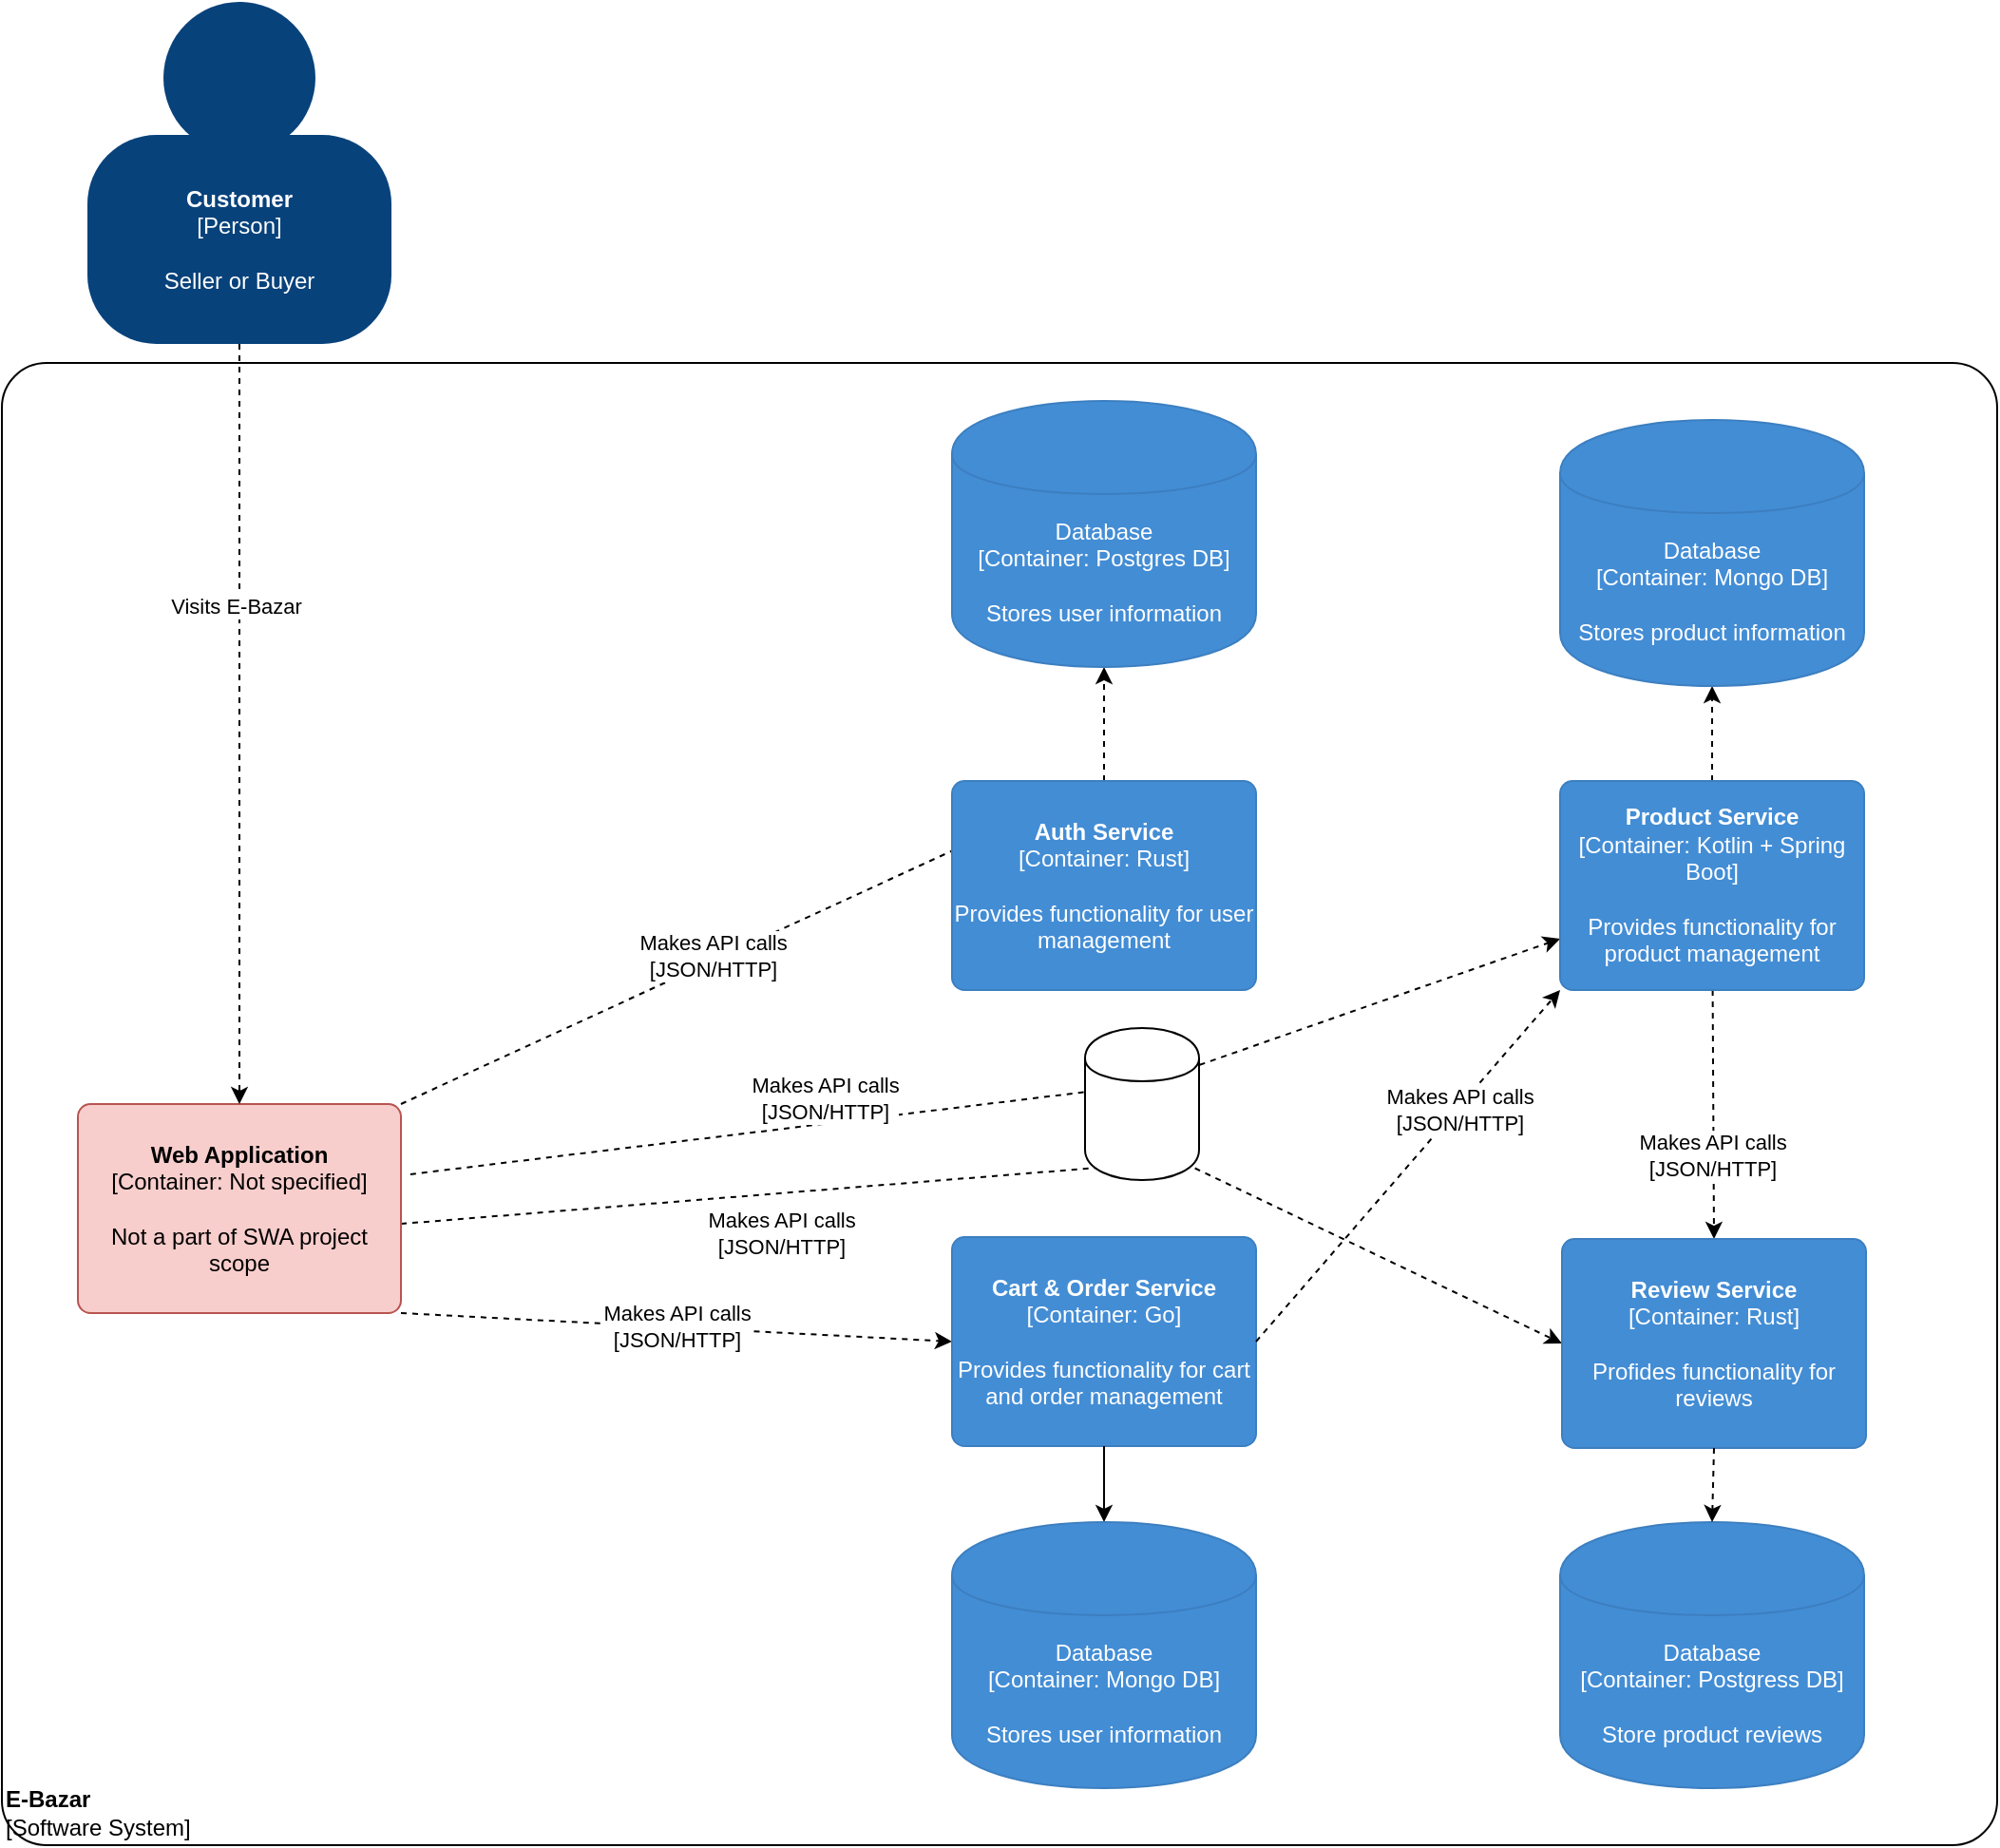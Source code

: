 <mxfile version="13.1.2" type="device"><diagram id="5rdlSLeWjLe5ZKazpeL0" name="Page-1"><mxGraphModel dx="1422" dy="1931" grid="1" gridSize="10" guides="1" tooltips="1" connect="1" arrows="1" fold="1" page="1" pageScale="1" pageWidth="827" pageHeight="1169" math="0" shadow="0"><root><mxCell id="0"/><mxCell id="1" parent="0"/><mxCell id="q7wRx7g-UVZEsVyK_gLY-1" value="" style="group;rounded=0;labelBackgroundColor=none;fillColor=none;fontColor=#ffffff;align=center;html=1;" parent="1" vertex="1" connectable="0"><mxGeometry x="105" y="-20" width="160" height="180" as="geometry"/><C4Person as="c4"/></mxCell><object label="&lt;b&gt;Customer&lt;/b&gt;&lt;div&gt;[Person]&lt;/div&gt;&lt;div&gt;&lt;br&gt;&lt;/div&gt;&lt;div&gt;Seller or Buyer&lt;br&gt;&lt;/div&gt;" placeholders="1" c4Name="name" c4Type="body" c4Description="Description" id="q7wRx7g-UVZEsVyK_gLY-2"><mxCell style="rounded=1;whiteSpace=wrap;html=1;labelBackgroundColor=none;fillColor=#08427b;fontColor=#ffffff;align=center;arcSize=33;strokeColor=3c7fc0;" parent="q7wRx7g-UVZEsVyK_gLY-1" vertex="1"><mxGeometry y="70" width="160" height="110" as="geometry"/><C4Person as="c4"/></mxCell></object><mxCell id="q7wRx7g-UVZEsVyK_gLY-3" value="" style="ellipse;whiteSpace=wrap;html=1;aspect=fixed;rounded=0;labelBackgroundColor=none;fillColor=#08427b;fontSize=12;fontColor=#ffffff;align=center;strokeColor=3c7fc0;" parent="q7wRx7g-UVZEsVyK_gLY-1" vertex="1"><mxGeometry x="40" width="80" height="80" as="geometry"/><C4Person as="c4"/></mxCell><object label="&lt;div style=&quot;text-align: left&quot;&gt;&lt;b&gt;E-Bazar&lt;/b&gt;&lt;/div&gt;&lt;div style=&quot;text-align: left&quot;&gt;[Software System]&lt;/div&gt;" placeholders="1" c4Name="E-Bazar" c4Type="ExecutionEnvironment" c4Application="Software System" id="q7wRx7g-UVZEsVyK_gLY-5"><mxCell style="rounded=1;whiteSpace=wrap;html=1;labelBackgroundColor=none;fillColor=#ffffff;fontColor=#000000;align=left;arcSize=3;strokeColor=#000000;verticalAlign=bottom;" parent="1" vertex="1"><mxGeometry x="60" y="170" width="1050" height="780" as="geometry"/><C4ExecutionEnvironment as="c4"/></mxCell></object><mxCell id="q7wRx7g-UVZEsVyK_gLY-16" style="edgeStyle=none;rounded=0;orthogonalLoop=1;jettySize=auto;html=1;fontColor=#000000;dashed=1;exitX=1.029;exitY=0.336;exitDx=0;exitDy=0;exitPerimeter=0;" parent="1" source="q7wRx7g-UVZEsVyK_gLY-6" target="q7wRx7g-UVZEsVyK_gLY-10" edge="1"><mxGeometry relative="1" as="geometry"><mxPoint x="880.139" y="320" as="sourcePoint"/><Array as="points"><mxPoint x="660" y="550"/></Array></mxGeometry></mxCell><mxCell id="q7wRx7g-UVZEsVyK_gLY-17" value="Makes API calls&lt;br&gt;[JSON/HTTP]" style="edgeLabel;html=1;align=center;verticalAlign=middle;resizable=0;points=[];fontColor=#000000;" parent="q7wRx7g-UVZEsVyK_gLY-16" vertex="1" connectable="0"><mxGeometry x="0.134" y="1" relative="1" as="geometry"><mxPoint x="-131.23" y="3.09" as="offset"/></mxGeometry></mxCell><mxCell id="q7wRx7g-UVZEsVyK_gLY-23" style="edgeStyle=none;rounded=0;orthogonalLoop=1;jettySize=auto;html=1;exitX=1;exitY=0;exitDx=0;exitDy=0;entryX=0.5;entryY=0;entryDx=0;entryDy=0;fontColor=#000000;dashed=1;" parent="1" source="q7wRx7g-UVZEsVyK_gLY-6" target="q7wRx7g-UVZEsVyK_gLY-18" edge="1"><mxGeometry relative="1" as="geometry"/></mxCell><mxCell id="q7wRx7g-UVZEsVyK_gLY-24" value="Makes API calls&lt;br&gt;[JSON/HTTP]" style="edgeLabel;html=1;align=center;verticalAlign=middle;resizable=0;points=[];fontColor=#000000;" parent="q7wRx7g-UVZEsVyK_gLY-23" vertex="1" connectable="0"><mxGeometry x="-0.107" y="3" relative="1" as="geometry"><mxPoint as="offset"/></mxGeometry></mxCell><mxCell id="q7wRx7g-UVZEsVyK_gLY-28" value="Makes API calls&lt;br&gt;[JSON/HTTP]" style="edgeStyle=none;rounded=0;orthogonalLoop=1;jettySize=auto;html=1;entryX=0;entryY=0.5;entryDx=0;entryDy=0;fontColor=#000000;exitX=1;exitY=1;exitDx=0;exitDy=0;dashed=1;" parent="1" source="q7wRx7g-UVZEsVyK_gLY-6" target="q7wRx7g-UVZEsVyK_gLY-25" edge="1"><mxGeometry relative="1" as="geometry"/></mxCell><mxCell id="q7wRx7g-UVZEsVyK_gLY-37" style="edgeStyle=none;rounded=0;orthogonalLoop=1;jettySize=auto;html=1;entryX=0;entryY=0.5;entryDx=0;entryDy=0;dashed=1;fontColor=#000000;exitX=1;exitY=0.573;exitDx=0;exitDy=0;exitPerimeter=0;" parent="1" source="q7wRx7g-UVZEsVyK_gLY-6" target="q7wRx7g-UVZEsVyK_gLY-33" edge="1"><mxGeometry relative="1" as="geometry"><Array as="points"><mxPoint x="680" y="590"/></Array></mxGeometry></mxCell><mxCell id="q7wRx7g-UVZEsVyK_gLY-38" value="Makes API calls&lt;br&gt;[JSON/HTTP]" style="edgeLabel;html=1;align=center;verticalAlign=middle;resizable=0;points=[];fontColor=#000000;" parent="q7wRx7g-UVZEsVyK_gLY-37" vertex="1" connectable="0"><mxGeometry x="-0.512" y="2" relative="1" as="geometry"><mxPoint x="46.3" y="19.06" as="offset"/></mxGeometry></mxCell><object label="&lt;span&gt;&lt;b&gt;Web Application&lt;/b&gt;&lt;/span&gt;&lt;div&gt;[Container:&amp;nbsp;&lt;span&gt;Not specified&lt;/span&gt;&lt;span&gt;]&lt;/span&gt;&lt;/div&gt;&lt;div&gt;&lt;br&gt;&lt;/div&gt;&lt;div&gt;Not a part of SWA project scope&lt;/div&gt;" placeholders="1" c4Name="Web Application" c4Type="Container" c4Technology="Not specified" c4Description="Not a part of SWA project scope" id="q7wRx7g-UVZEsVyK_gLY-6"><mxCell style="rounded=1;whiteSpace=wrap;html=1;labelBackgroundColor=none;fillColor=#f8cecc;align=center;arcSize=6;strokeColor=#b85450;" parent="1" vertex="1"><mxGeometry x="100" y="560" width="170" height="110" as="geometry"/><C4Container as="c4"/></mxCell></object><mxCell id="q7wRx7g-UVZEsVyK_gLY-7" style="rounded=0;orthogonalLoop=1;jettySize=auto;html=1;fontColor=#ffffff;dashed=1;" parent="1" source="q7wRx7g-UVZEsVyK_gLY-2" target="q7wRx7g-UVZEsVyK_gLY-6" edge="1"><mxGeometry relative="1" as="geometry"/></mxCell><mxCell id="q7wRx7g-UVZEsVyK_gLY-9" value="Visits E-Bazar" style="edgeLabel;html=1;align=center;verticalAlign=middle;resizable=0;points=[];fontColor=#000000;labelBackgroundColor=#FFFFFF;" parent="q7wRx7g-UVZEsVyK_gLY-7" vertex="1" connectable="0"><mxGeometry x="-0.306" y="-2" relative="1" as="geometry"><mxPoint y="-1" as="offset"/></mxGeometry></mxCell><mxCell id="q7wRx7g-UVZEsVyK_gLY-30" style="edgeStyle=none;rounded=0;orthogonalLoop=1;jettySize=auto;html=1;entryX=0.5;entryY=1;entryDx=0;entryDy=0;dashed=1;fontColor=#000000;" parent="1" source="q7wRx7g-UVZEsVyK_gLY-10" target="q7wRx7g-UVZEsVyK_gLY-13" edge="1"><mxGeometry relative="1" as="geometry"/></mxCell><mxCell id="q7wRx7g-UVZEsVyK_gLY-35" style="edgeStyle=none;rounded=0;orthogonalLoop=1;jettySize=auto;html=1;entryX=0.5;entryY=0;entryDx=0;entryDy=0;dashed=1;fontColor=#000000;" parent="1" source="q7wRx7g-UVZEsVyK_gLY-10" target="q7wRx7g-UVZEsVyK_gLY-33" edge="1"><mxGeometry relative="1" as="geometry"/></mxCell><mxCell id="q7wRx7g-UVZEsVyK_gLY-36" value="Makes API calls&lt;br&gt;[JSON/HTTP]" style="edgeLabel;html=1;align=center;verticalAlign=middle;resizable=0;points=[];fontColor=#000000;" parent="q7wRx7g-UVZEsVyK_gLY-35" vertex="1" connectable="0"><mxGeometry x="0.323" y="-1" relative="1" as="geometry"><mxPoint as="offset"/></mxGeometry></mxCell><object label="&lt;span&gt;&lt;b&gt;Product Service&lt;/b&gt;&lt;/span&gt;&lt;div&gt;[Container:&amp;nbsp;&lt;span&gt;Kotlin + Spring Boot&lt;/span&gt;&lt;span&gt;]&lt;/span&gt;&lt;/div&gt;&lt;div&gt;&lt;br&gt;&lt;/div&gt;&lt;div&gt;Provides functionality for product management&lt;/div&gt;" placeholders="1" c4Name="Product Service" c4Type="Container" c4Technology="Kotlin + Spring Boot" c4Description="Provides functionality for product management" id="q7wRx7g-UVZEsVyK_gLY-10"><mxCell style="rounded=1;whiteSpace=wrap;html=1;labelBackgroundColor=none;fillColor=#438dd5;fontColor=#ffffff;align=center;arcSize=6;strokeColor=#3c7fc0;" parent="1" vertex="1"><mxGeometry x="880" y="390" width="160" height="110" as="geometry"/><C4Container as="c4"/></mxCell></object><object label="&lt;span&gt;Database&lt;/span&gt;&lt;div&gt;[Container:&amp;nbsp;Mongo DB]&lt;/div&gt;&lt;div&gt;&lt;br&gt;&lt;/div&gt;&lt;div&gt;Stores product information&lt;/div&gt;" placeholders="1" c4Type="Database" c4Technology="Mongo DB" c4Description="Stores product information" id="q7wRx7g-UVZEsVyK_gLY-13"><mxCell style="shape=cylinder;whiteSpace=wrap;html=1;boundedLbl=1;rounded=0;labelBackgroundColor=none;fillColor=#438dd5;fontSize=12;fontColor=#ffffff;align=center;strokeColor=#3c7fc0;" parent="1" vertex="1"><mxGeometry x="880" y="200" width="160" height="140" as="geometry"/><C4Database as="c4"/></mxCell></object><mxCell id="q7wRx7g-UVZEsVyK_gLY-31" style="edgeStyle=none;rounded=0;orthogonalLoop=1;jettySize=auto;html=1;entryX=0.5;entryY=1;entryDx=0;entryDy=0;dashed=1;fontColor=#000000;" parent="1" source="q7wRx7g-UVZEsVyK_gLY-18" target="q7wRx7g-UVZEsVyK_gLY-22" edge="1"><mxGeometry relative="1" as="geometry"/></mxCell><object label="&lt;span&gt;&lt;b&gt;Auth Service&lt;/b&gt;&lt;/span&gt;&lt;div&gt;[Container:&amp;nbsp;&lt;span&gt;Rust&lt;/span&gt;&lt;span&gt;]&lt;/span&gt;&lt;/div&gt;&lt;div&gt;&lt;br&gt;&lt;/div&gt;&lt;div&gt;Provides functionality for user management&lt;/div&gt;" placeholders="1" c4Name="Auth Service" c4Type="Container" c4Technology="Rust" c4Description="Provides functionality for user management" id="q7wRx7g-UVZEsVyK_gLY-18"><mxCell style="rounded=1;whiteSpace=wrap;html=1;labelBackgroundColor=none;fillColor=#438dd5;fontColor=#ffffff;align=center;arcSize=6;strokeColor=#3c7fc0;" parent="1" vertex="1"><mxGeometry x="560" y="390" width="160" height="110" as="geometry"/><C4Container as="c4"/></mxCell></object><object label="&lt;span&gt;Database&lt;/span&gt;&lt;div&gt;[Container:&amp;nbsp;Postgres DB]&lt;/div&gt;&lt;div&gt;&lt;br&gt;&lt;/div&gt;&lt;div&gt;Stores user information&lt;/div&gt;" placeholders="1" c4Type="Database" c4Technology="Postgres DB" c4Description="Stores user information" id="q7wRx7g-UVZEsVyK_gLY-22"><mxCell style="shape=cylinder;whiteSpace=wrap;html=1;boundedLbl=1;rounded=0;labelBackgroundColor=none;fillColor=#438dd5;fontSize=12;fontColor=#ffffff;align=center;strokeColor=#3c7fc0;" parent="1" vertex="1"><mxGeometry x="560" y="190" width="160" height="140" as="geometry"/><C4Database as="c4"/></mxCell></object><object label="&lt;span&gt;&lt;b&gt;Cart &amp; Order Service&lt;/b&gt;&lt;/span&gt;&lt;div&gt;[Container:&amp;nbsp;&lt;span&gt;Go&lt;/span&gt;&lt;span&gt;]&lt;/span&gt;&lt;/div&gt;&lt;div&gt;&lt;br&gt;&lt;/div&gt;&lt;div&gt;Provides functionality for cart and order management&lt;/div&gt;" placeholders="1" c4Name="Cart &amp; Order Service" c4Type="Container" c4Technology="Go" c4Description="Provides functionality for cart and order management" id="q7wRx7g-UVZEsVyK_gLY-25"><mxCell style="rounded=1;whiteSpace=wrap;html=1;labelBackgroundColor=none;fillColor=#438dd5;fontColor=#ffffff;align=center;arcSize=6;strokeColor=#3c7fc0;" parent="1" vertex="1"><mxGeometry x="560" y="630" width="160" height="110" as="geometry"/><C4Container as="c4"/></mxCell></object><mxCell id="q7wRx7g-UVZEsVyK_gLY-26" style="edgeStyle=none;rounded=0;orthogonalLoop=1;jettySize=auto;html=1;entryX=0.5;entryY=0;entryDx=0;entryDy=0;fontColor=#000000;exitX=0.5;exitY=1;exitDx=0;exitDy=0;" parent="1" source="q7wRx7g-UVZEsVyK_gLY-25" target="q7wRx7g-UVZEsVyK_gLY-27" edge="1"><mxGeometry relative="1" as="geometry"><mxPoint x="690" y="630" as="sourcePoint"/></mxGeometry></mxCell><object label="&lt;span&gt;Database&lt;/span&gt;&lt;div&gt;[Container: Mongo DB]&lt;/div&gt;&lt;div&gt;&lt;br&gt;&lt;/div&gt;&lt;div&gt;Stores user information&lt;/div&gt;" placeholders="1" c4Type="Database" c4Technology="Postgres DB" c4Description="Stores user information" id="q7wRx7g-UVZEsVyK_gLY-27"><mxCell style="shape=cylinder;whiteSpace=wrap;html=1;boundedLbl=1;rounded=0;labelBackgroundColor=none;fillColor=#438dd5;fontSize=12;fontColor=#ffffff;align=center;strokeColor=#3c7fc0;" parent="1" vertex="1"><mxGeometry x="560" y="780" width="160" height="140" as="geometry"/><C4Database as="c4"/></mxCell></object><object label="&lt;span&gt;&lt;b&gt;Review Service&lt;/b&gt;&lt;/span&gt;&lt;div&gt;[Container: Rust&lt;span&gt;&lt;/span&gt;&lt;span&gt;]&lt;/span&gt;&lt;/div&gt;&lt;div&gt;&lt;br&gt;&lt;/div&gt;&lt;div&gt;Profides functionality for reviews&lt;/div&gt;&lt;div&gt;&lt;/div&gt;" placeholders="1" c4Name="Review Service" c4Type="Container" c4Technology="" c4Description="" id="q7wRx7g-UVZEsVyK_gLY-33"><mxCell style="rounded=1;whiteSpace=wrap;html=1;labelBackgroundColor=none;fillColor=#438dd5;fontColor=#ffffff;align=center;arcSize=6;strokeColor=#3c7fc0;" parent="1" vertex="1"><mxGeometry x="881" y="631" width="160" height="110" as="geometry"/><C4Container as="c4"/></mxCell></object><mxCell id="alOk1uMdJfbntVlfvLc9-2" style="edgeStyle=none;rounded=0;orthogonalLoop=1;jettySize=auto;html=1;entryX=0;entryY=1;entryDx=0;entryDy=0;dashed=1;fontColor=#000000;exitX=1;exitY=0.5;exitDx=0;exitDy=0;" edge="1" parent="1" source="q7wRx7g-UVZEsVyK_gLY-25" target="q7wRx7g-UVZEsVyK_gLY-10"><mxGeometry relative="1" as="geometry"><mxPoint x="970" y="510" as="sourcePoint"/><mxPoint x="970" y="640" as="targetPoint"/></mxGeometry></mxCell><mxCell id="alOk1uMdJfbntVlfvLc9-3" value="Makes API calls&lt;br&gt;[JSON/HTTP]" style="edgeLabel;html=1;align=center;verticalAlign=middle;resizable=0;points=[];fontColor=#000000;" vertex="1" connectable="0" parent="alOk1uMdJfbntVlfvLc9-2"><mxGeometry x="0.323" y="-1" relative="1" as="geometry"><mxPoint as="offset"/></mxGeometry></mxCell><mxCell id="alOk1uMdJfbntVlfvLc9-5" value="" style="shape=cylinder;whiteSpace=wrap;html=1;boundedLbl=1;backgroundOutline=1;" vertex="1" parent="1"><mxGeometry x="630" y="520" width="60" height="80" as="geometry"/></mxCell><mxCell id="alOk1uMdJfbntVlfvLc9-7" value="&lt;span&gt;&lt;font color=&quot;#ffffff&quot;&gt;Database&lt;/font&gt;&lt;/span&gt;&lt;div&gt;&lt;font color=&quot;#ffffff&quot;&gt;[Container:&amp;nbsp;Postgress DB]&lt;/font&gt;&lt;/div&gt;&lt;font color=&quot;#ffffff&quot;&gt;&lt;br&gt;&lt;/font&gt;&lt;div&gt;&lt;font color=&quot;#ffffff&quot;&gt;Store product reviews&lt;/font&gt;&lt;/div&gt;" style="shape=cylinder;whiteSpace=wrap;html=1;boundedLbl=1;rounded=0;labelBackgroundColor=none;fillColor=#438DD5;fontSize=12;fontColor=#000000;align=center;strokeColor=#3C7FC0;points=[[0.5,0,0],[1,0.25,0],[1,0.5,0],[1,0.75,0],[0.5,1,0],[0,0.75,0],[0,0.5,0],[0,0.25,0]];" vertex="1" parent="1"><mxGeometry x="880" y="780" width="160" height="140" as="geometry"/></mxCell><mxCell id="alOk1uMdJfbntVlfvLc9-9" style="edgeStyle=none;rounded=0;orthogonalLoop=1;jettySize=auto;html=1;entryX=0.5;entryY=0;entryDx=0;entryDy=0;dashed=1;fontColor=#000000;entryPerimeter=0;exitX=0.5;exitY=1;exitDx=0;exitDy=0;" edge="1" parent="1" source="q7wRx7g-UVZEsVyK_gLY-33" target="alOk1uMdJfbntVlfvLc9-7"><mxGeometry relative="1" as="geometry"><mxPoint x="650" y="400" as="sourcePoint"/><mxPoint x="650" y="340" as="targetPoint"/></mxGeometry></mxCell></root></mxGraphModel></diagram></mxfile>